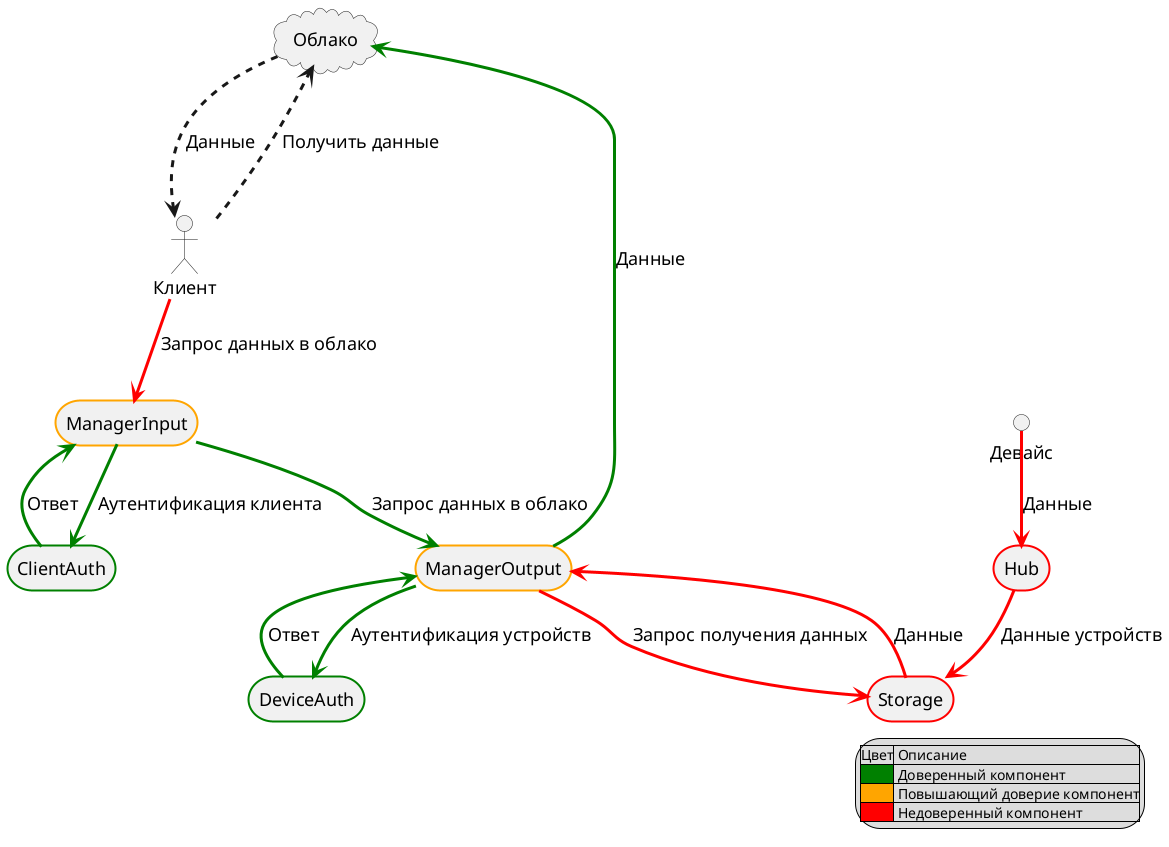 @startuml

skinparam arrowthickness 3
skinparam defaultFontName Arial
skinparam defaultFontSize 18
skinparam roundCorner 50

legend right
    |Цвет| Описание |
    |<#green>| Доверенный компонент|
    |<#orange>| Повышающий доверие компонент|
    |<#red>| Недоверенный компонент|
endlegend

cloud Облако as cloud
actor Клиент as user
rectangle DeviceAuth as auth #line:Green;line.bold
rectangle Hub as hub #line:Red;line.bold
rectangle ManagerOutput as out #line:Orange;line.bold
rectangle ManagerInput as in #line:Orange;line.bold
rectangle ClientAuth as auth2 #line:green;line.bold
rectangle Storage as storage #line:red;line.bold
circle Девайс as device1

user --[#red]> in: Запрос данных в облако
in --[#Green]> auth2: Аутентификация клиента
auth2 --[#Green]>in: Ответ
in --[#Green]> out: Запрос данных в облако
out --[#Red]> storage: Запрос получения данных
storage --[#Red]> out: Данные
out --[#Green]> cloud : Данные
device1 --[#red]> hub : Данные
hub --[#Red]> storage: Данные устройств
out --[#Green]> auth : Аутентификация устройств
auth --[#Green]> out : Ответ
user -..> cloud : Получить данные
cloud -..> user : Данные
@endumls